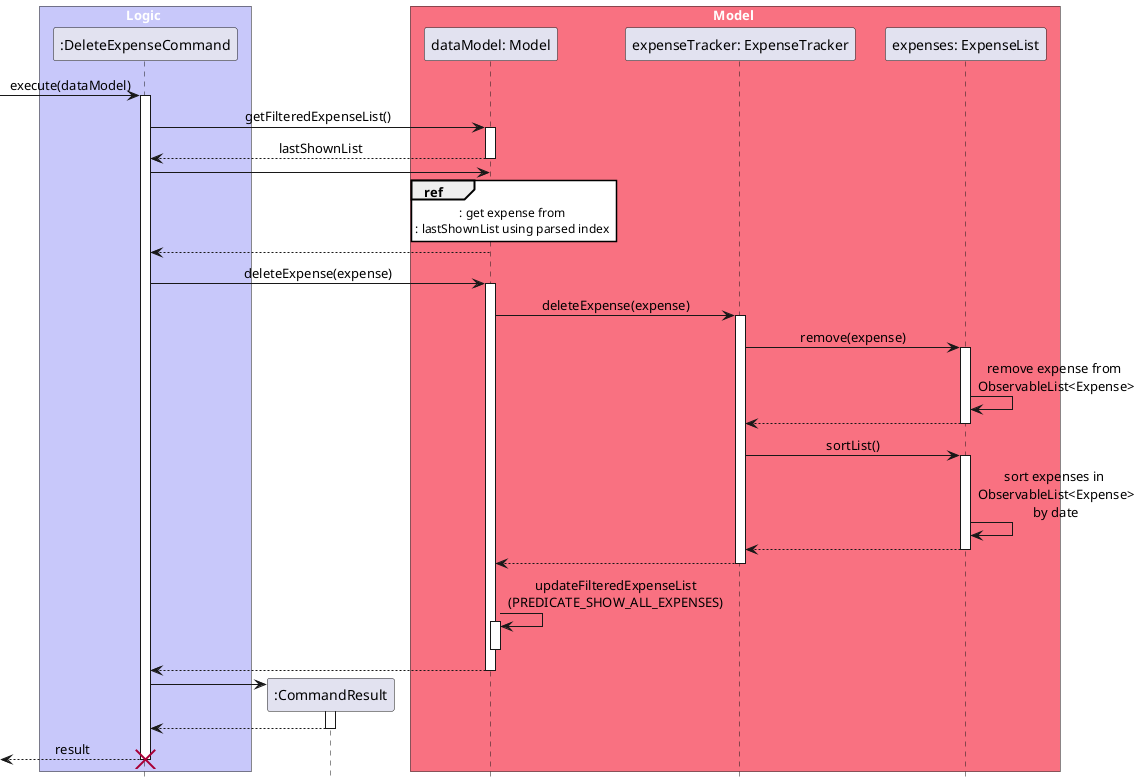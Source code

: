@startuml  delete_expense_command

hide footbox
skinparam MinClassWidth 50
skinparam ParticipantPadding 10
skinparam Shadowing false
skinparam DefaultTextAlignment center
skinparam packageStyle Rectangle

skinparam Sequence {
    MessageAlign center
    BoxFontSize 15
    BoxPadding 0
    BoxFontColor #FFFFFF
    ReferenceBackgroundColor #FFFFFF
}

box Model #F97181
participant "dataModel: Model" as Model order 3
participant "expenseTracker: ExpenseTracker" as ExpenseTracker order 4
participant "expenses: ExpenseList" as ExpenseList order 5
end box

box Logic #C8C8FA
participant ":DeleteExpenseCommand" as Command  order 1
end box

[->Command: execute(dataModel)
activate Command
Command -> Model: getFilteredExpenseList()
activate Model
Model --> Command: lastShownList
deactivate Model

Command -> Model
ref over Model
    : get expense from 
    : lastShownList using parsed index 
end ref
Model --> Command

Command -> Model: deleteExpense(expense)
activate Model
Model -> ExpenseTracker: deleteExpense(expense)
activate ExpenseTracker
ExpenseTracker -> ExpenseList: remove(expense)
activate ExpenseList
ExpenseList -> ExpenseList: remove expense from \nObservableList<Expense>
ExpenseList --> ExpenseTracker
deactivate ExpenseList
ExpenseTracker -> ExpenseList: sortList()
activate ExpenseList
ExpenseList -> ExpenseList: sort expenses in \nObservableList<Expense>\nby date
ExpenseList --> ExpenseTracker
deactivate ExpenseList
ExpenseTracker --> Model
deactivate ExpenseTracker
Model -> Model: updateFilteredExpenseList\n(PREDICATE_SHOW_ALL_EXPENSES)
activate Model
deactivate Model
Model --> Command
deactivate Model
create ":CommandResult" as CommandResult order 1
Command -> CommandResult 
activate CommandResult
CommandResult --> Command
deactivate CommandResult
[<-- Command: result
destroy Command

@enduml
